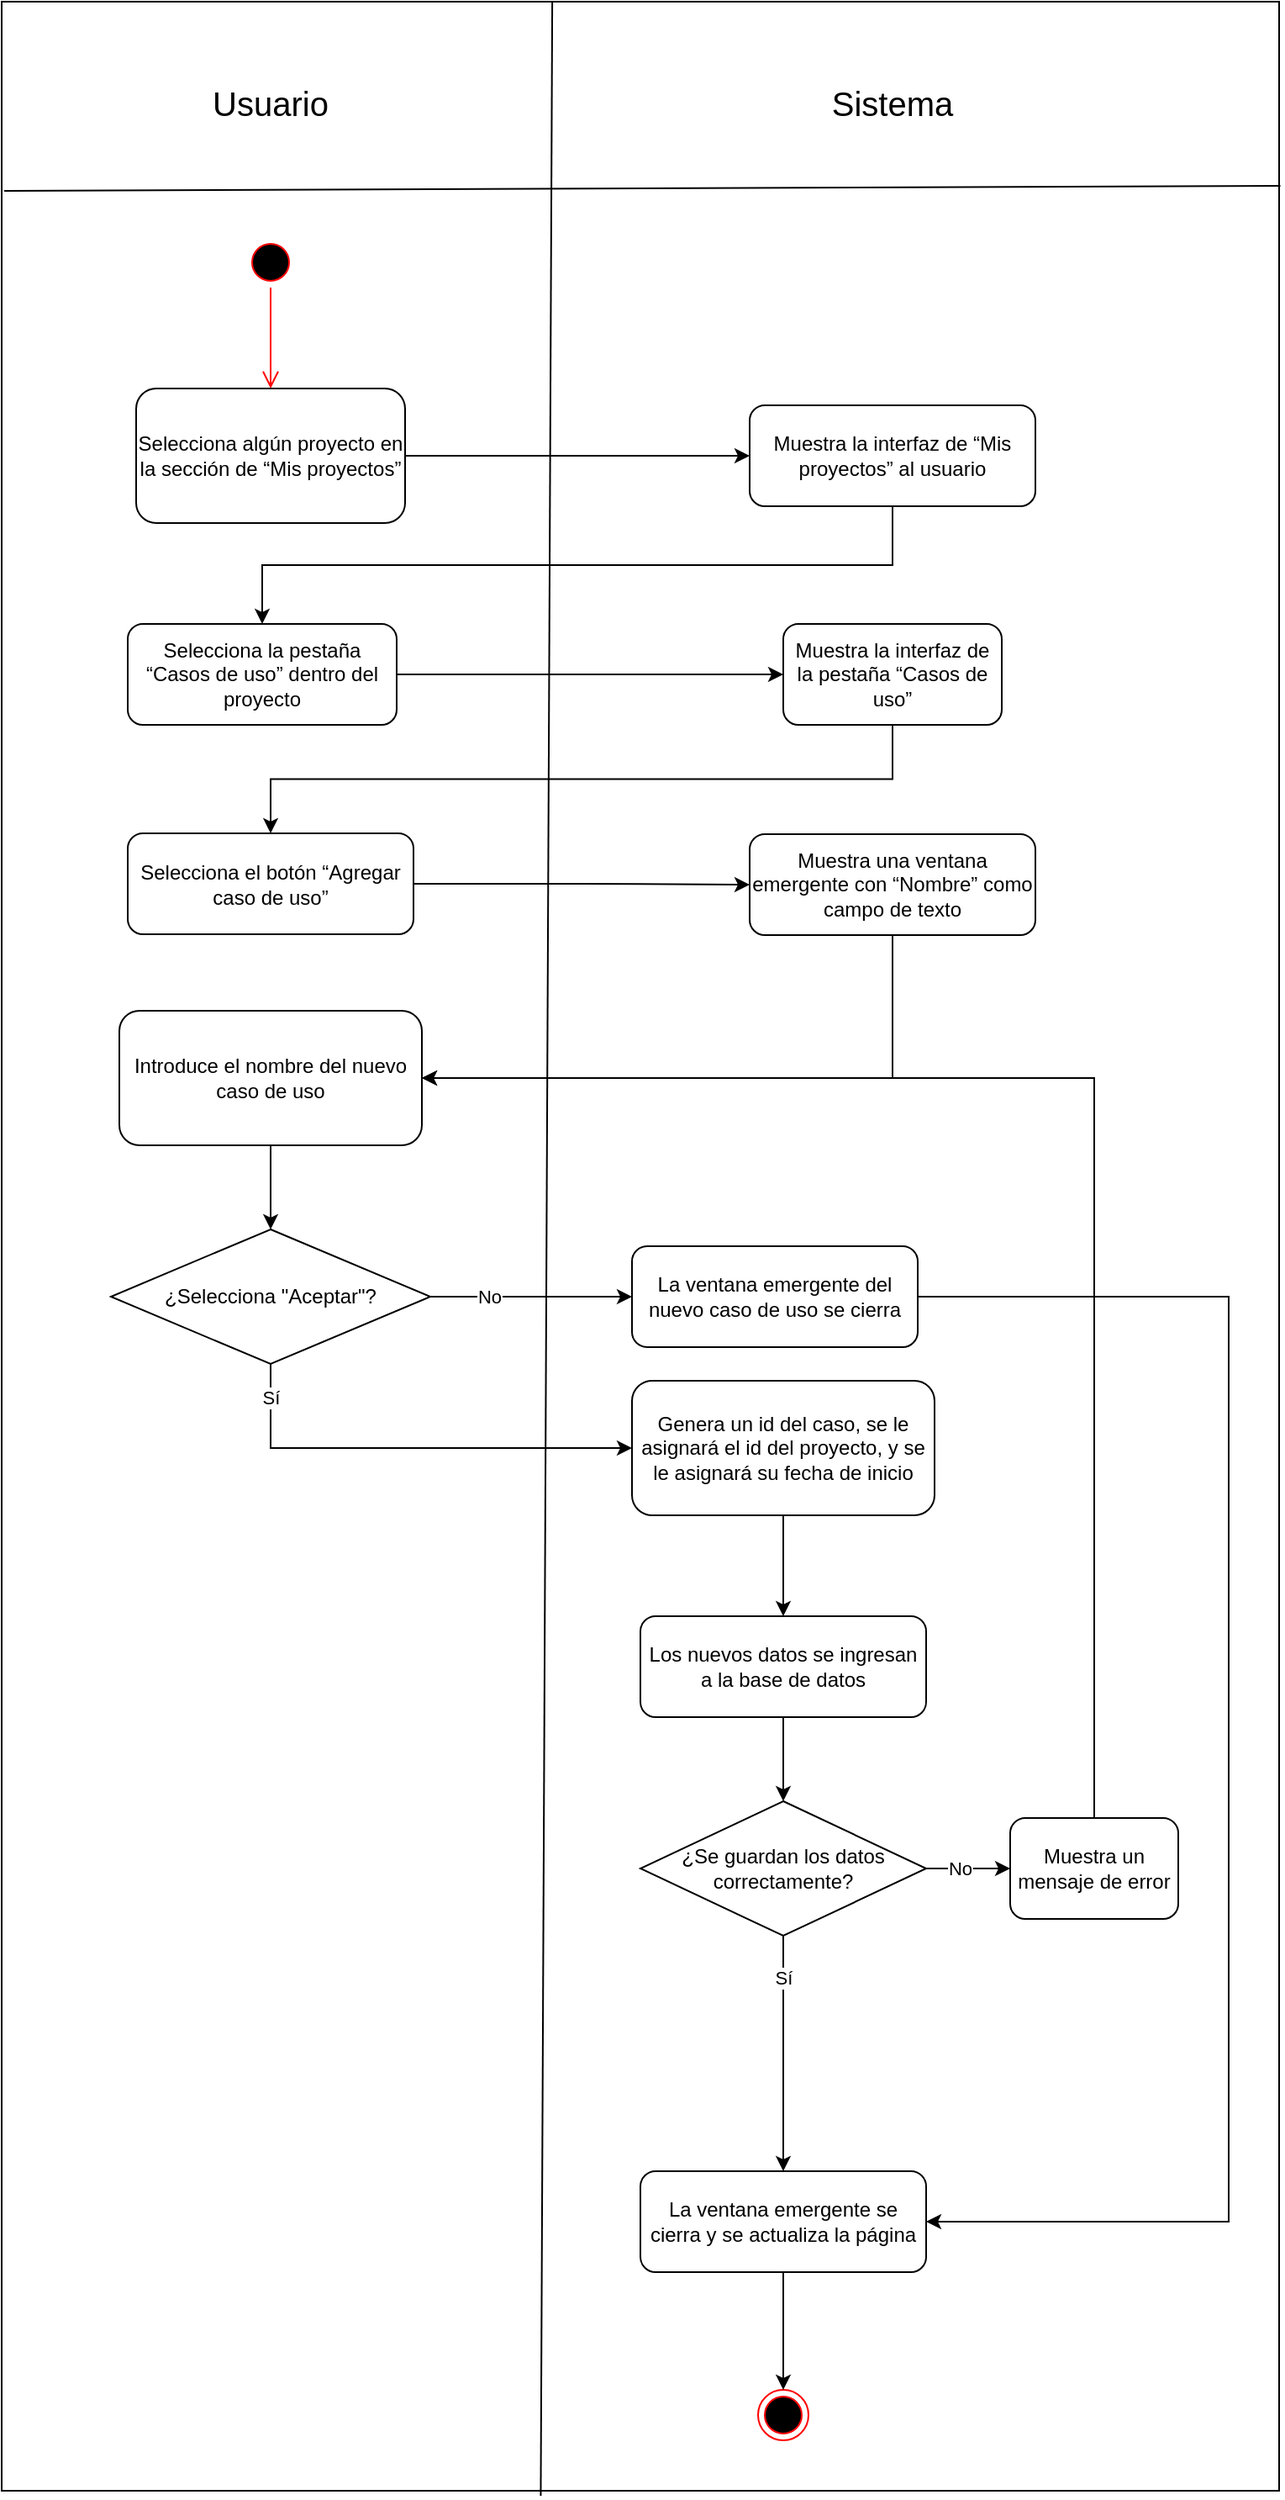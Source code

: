 <mxfile version="14.4.2" type="google"><diagram id="Nmuqh28sCO67UJ6vaAAL" name="Page-1"><mxGraphModel dx="3413" dy="1933" grid="1" gridSize="10" guides="1" tooltips="1" connect="1" arrows="1" fold="1" page="1" pageScale="1" pageWidth="827" pageHeight="1169" math="0" shadow="0"><root><mxCell id="0"/><mxCell id="1" parent="0"/><mxCell id="rofFaH6qIZLP5HfmHTlM-1" value="" style="rounded=0;whiteSpace=wrap;html=1;" parent="1" vertex="1"><mxGeometry x="33" y="30" width="760" height="1480" as="geometry"/></mxCell><mxCell id="rofFaH6qIZLP5HfmHTlM-3" value="" style="endArrow=none;html=1;entryX=1.001;entryY=0.074;entryDx=0;entryDy=0;entryPerimeter=0;exitX=0.002;exitY=0.076;exitDx=0;exitDy=0;exitPerimeter=0;" parent="1" source="rofFaH6qIZLP5HfmHTlM-1" target="rofFaH6qIZLP5HfmHTlM-1" edge="1"><mxGeometry width="50" height="50" relative="1" as="geometry"><mxPoint x="333" y="210" as="sourcePoint"/><mxPoint x="383" y="160" as="targetPoint"/></mxGeometry></mxCell><mxCell id="rofFaH6qIZLP5HfmHTlM-6" value="" style="endArrow=none;html=1;exitX=0.431;exitY=0;exitDx=0;exitDy=0;entryX=0.422;entryY=1.002;entryDx=0;entryDy=0;entryPerimeter=0;exitPerimeter=0;" parent="1" source="rofFaH6qIZLP5HfmHTlM-1" target="rofFaH6qIZLP5HfmHTlM-1" edge="1"><mxGeometry width="50" height="50" relative="1" as="geometry"><mxPoint x="473" y="250" as="sourcePoint"/><mxPoint x="373" y="150" as="targetPoint"/></mxGeometry></mxCell><mxCell id="rofFaH6qIZLP5HfmHTlM-7" value="Usuario" style="text;html=1;strokeColor=none;fillColor=none;align=center;verticalAlign=middle;whiteSpace=wrap;rounded=0;fontSize=20;" parent="1" vertex="1"><mxGeometry x="113" y="80" width="160" height="20" as="geometry"/></mxCell><mxCell id="rofFaH6qIZLP5HfmHTlM-8" value="Sistema" style="text;html=1;strokeColor=none;fillColor=none;align=center;verticalAlign=middle;whiteSpace=wrap;rounded=0;fontSize=20;" parent="1" vertex="1"><mxGeometry x="503" y="80" width="120" height="20" as="geometry"/></mxCell><mxCell id="rofFaH6qIZLP5HfmHTlM-9" value="" style="ellipse;html=1;shape=startState;fillColor=#000000;strokeColor=#ff0000;fontSize=20;" parent="1" vertex="1"><mxGeometry x="178" y="170" width="30" height="30" as="geometry"/></mxCell><mxCell id="rofFaH6qIZLP5HfmHTlM-10" value="" style="edgeStyle=orthogonalEdgeStyle;html=1;verticalAlign=bottom;endArrow=open;endSize=8;strokeColor=#ff0000;fontSize=20;" parent="1" source="rofFaH6qIZLP5HfmHTlM-9" edge="1"><mxGeometry relative="1" as="geometry"><mxPoint x="193" y="260" as="targetPoint"/></mxGeometry></mxCell><mxCell id="-0KyjgT3p1hdpuEfDiNd-9" style="edgeStyle=orthogonalEdgeStyle;rounded=0;orthogonalLoop=1;jettySize=auto;html=1;exitX=1;exitY=0.5;exitDx=0;exitDy=0;entryX=0;entryY=0.5;entryDx=0;entryDy=0;" edge="1" parent="1" source="rofFaH6qIZLP5HfmHTlM-12" target="rofFaH6qIZLP5HfmHTlM-14"><mxGeometry relative="1" as="geometry"/></mxCell><mxCell id="rofFaH6qIZLP5HfmHTlM-12" value="Selecciona algún proyecto en la sección de “Mis proyectos”" style="rounded=1;whiteSpace=wrap;html=1;fontSize=12;" parent="1" vertex="1"><mxGeometry x="113" y="260" width="160" height="80" as="geometry"/></mxCell><mxCell id="-0KyjgT3p1hdpuEfDiNd-11" style="edgeStyle=orthogonalEdgeStyle;rounded=0;orthogonalLoop=1;jettySize=auto;html=1;exitX=1;exitY=0.5;exitDx=0;exitDy=0;entryX=0;entryY=0.5;entryDx=0;entryDy=0;" edge="1" parent="1" source="rofFaH6qIZLP5HfmHTlM-13" target="rofFaH6qIZLP5HfmHTlM-20"><mxGeometry relative="1" as="geometry"/></mxCell><mxCell id="rofFaH6qIZLP5HfmHTlM-13" value="Selecciona la pestaña “Casos de uso” dentro del proyecto" style="rounded=1;whiteSpace=wrap;html=1;fontSize=12;" parent="1" vertex="1"><mxGeometry x="108" y="400" width="160" height="60" as="geometry"/></mxCell><mxCell id="-0KyjgT3p1hdpuEfDiNd-10" style="edgeStyle=orthogonalEdgeStyle;rounded=0;orthogonalLoop=1;jettySize=auto;html=1;exitX=0.5;exitY=1;exitDx=0;exitDy=0;entryX=0.5;entryY=0;entryDx=0;entryDy=0;" edge="1" parent="1" source="rofFaH6qIZLP5HfmHTlM-14" target="rofFaH6qIZLP5HfmHTlM-13"><mxGeometry relative="1" as="geometry"/></mxCell><mxCell id="rofFaH6qIZLP5HfmHTlM-14" value="Muestra la interfaz de “Mis proyectos” al usuario" style="rounded=1;whiteSpace=wrap;html=1;fontSize=12;" parent="1" vertex="1"><mxGeometry x="478" y="270" width="170" height="60" as="geometry"/></mxCell><mxCell id="-0KyjgT3p1hdpuEfDiNd-13" style="edgeStyle=orthogonalEdgeStyle;rounded=0;orthogonalLoop=1;jettySize=auto;html=1;exitX=1;exitY=0.5;exitDx=0;exitDy=0;entryX=0;entryY=0.5;entryDx=0;entryDy=0;" edge="1" parent="1" source="rofFaH6qIZLP5HfmHTlM-17" target="rofFaH6qIZLP5HfmHTlM-22"><mxGeometry relative="1" as="geometry"/></mxCell><mxCell id="rofFaH6qIZLP5HfmHTlM-17" value="Selecciona el botón “Agregar caso de uso”" style="rounded=1;whiteSpace=wrap;html=1;fontSize=12;" parent="1" vertex="1"><mxGeometry x="108" y="524.5" width="170" height="60" as="geometry"/></mxCell><mxCell id="-0KyjgT3p1hdpuEfDiNd-18" style="edgeStyle=orthogonalEdgeStyle;rounded=0;orthogonalLoop=1;jettySize=auto;html=1;exitX=1;exitY=0.5;exitDx=0;exitDy=0;entryX=1;entryY=0.5;entryDx=0;entryDy=0;" edge="1" parent="1" source="rofFaH6qIZLP5HfmHTlM-19" target="-0KyjgT3p1hdpuEfDiNd-4"><mxGeometry relative="1" as="geometry"><Array as="points"><mxPoint x="763" y="800"/><mxPoint x="763" y="1350"/></Array></mxGeometry></mxCell><mxCell id="rofFaH6qIZLP5HfmHTlM-19" value="La ventana emergente del nuevo caso de uso se cierra" style="rounded=1;whiteSpace=wrap;html=1;fontSize=12;" parent="1" vertex="1"><mxGeometry x="408" y="770" width="170" height="60" as="geometry"/></mxCell><mxCell id="-0KyjgT3p1hdpuEfDiNd-12" style="edgeStyle=orthogonalEdgeStyle;rounded=0;orthogonalLoop=1;jettySize=auto;html=1;exitX=0.5;exitY=1;exitDx=0;exitDy=0;entryX=0.5;entryY=0;entryDx=0;entryDy=0;" edge="1" parent="1" source="rofFaH6qIZLP5HfmHTlM-20" target="rofFaH6qIZLP5HfmHTlM-17"><mxGeometry relative="1" as="geometry"/></mxCell><mxCell id="rofFaH6qIZLP5HfmHTlM-20" value="Muestra la interfaz de la pestaña “Casos de uso”" style="rounded=1;whiteSpace=wrap;html=1;fontSize=12;" parent="1" vertex="1"><mxGeometry x="498" y="400" width="130" height="60" as="geometry"/></mxCell><mxCell id="rofFaH6qIZLP5HfmHTlM-21" value="" style="ellipse;html=1;shape=endState;fillColor=#000000;strokeColor=#ff0000;fontSize=12;" parent="1" vertex="1"><mxGeometry x="483" y="1450" width="30" height="30" as="geometry"/></mxCell><mxCell id="-0KyjgT3p1hdpuEfDiNd-14" style="edgeStyle=orthogonalEdgeStyle;rounded=0;orthogonalLoop=1;jettySize=auto;html=1;exitX=0.5;exitY=1;exitDx=0;exitDy=0;entryX=1;entryY=0.5;entryDx=0;entryDy=0;" edge="1" parent="1" source="rofFaH6qIZLP5HfmHTlM-22" target="-0KyjgT3p1hdpuEfDiNd-8"><mxGeometry relative="1" as="geometry"/></mxCell><mxCell id="rofFaH6qIZLP5HfmHTlM-22" value="Muestra una ventana emergente con “Nombre” como campo de texto" style="rounded=1;whiteSpace=wrap;html=1;fontSize=12;" parent="1" vertex="1"><mxGeometry x="478" y="525" width="170" height="60" as="geometry"/></mxCell><mxCell id="-0KyjgT3p1hdpuEfDiNd-16" style="edgeStyle=orthogonalEdgeStyle;rounded=0;orthogonalLoop=1;jettySize=auto;html=1;exitX=1;exitY=0.5;exitDx=0;exitDy=0;entryX=0;entryY=0.5;entryDx=0;entryDy=0;" edge="1" parent="1" source="-0KyjgT3p1hdpuEfDiNd-1" target="rofFaH6qIZLP5HfmHTlM-19"><mxGeometry relative="1" as="geometry"/></mxCell><mxCell id="-0KyjgT3p1hdpuEfDiNd-17" value="No" style="edgeLabel;html=1;align=center;verticalAlign=middle;resizable=0;points=[];" vertex="1" connectable="0" parent="-0KyjgT3p1hdpuEfDiNd-16"><mxGeometry x="-0.714" y="-2" relative="1" as="geometry"><mxPoint x="17.5" y="-2" as="offset"/></mxGeometry></mxCell><mxCell id="-0KyjgT3p1hdpuEfDiNd-19" style="edgeStyle=orthogonalEdgeStyle;rounded=0;orthogonalLoop=1;jettySize=auto;html=1;exitX=0.5;exitY=1;exitDx=0;exitDy=0;entryX=0;entryY=0.5;entryDx=0;entryDy=0;" edge="1" parent="1" source="-0KyjgT3p1hdpuEfDiNd-1" target="-0KyjgT3p1hdpuEfDiNd-2"><mxGeometry relative="1" as="geometry"/></mxCell><mxCell id="-0KyjgT3p1hdpuEfDiNd-20" value="Sí" style="edgeLabel;html=1;align=center;verticalAlign=middle;resizable=0;points=[];" vertex="1" connectable="0" parent="-0KyjgT3p1hdpuEfDiNd-19"><mxGeometry x="-0.294" y="-1" relative="1" as="geometry"><mxPoint x="-43.33" y="-31" as="offset"/></mxGeometry></mxCell><mxCell id="-0KyjgT3p1hdpuEfDiNd-1" value="¿Selecciona &quot;Aceptar&quot;?" style="rhombus;whiteSpace=wrap;html=1;" vertex="1" parent="1"><mxGeometry x="98" y="760" width="190" height="80" as="geometry"/></mxCell><mxCell id="-0KyjgT3p1hdpuEfDiNd-21" style="edgeStyle=orthogonalEdgeStyle;rounded=0;orthogonalLoop=1;jettySize=auto;html=1;exitX=0.5;exitY=1;exitDx=0;exitDy=0;entryX=0.5;entryY=0;entryDx=0;entryDy=0;" edge="1" parent="1" source="-0KyjgT3p1hdpuEfDiNd-2" target="-0KyjgT3p1hdpuEfDiNd-3"><mxGeometry relative="1" as="geometry"/></mxCell><mxCell id="-0KyjgT3p1hdpuEfDiNd-2" value="Genera un id del caso, se le asignará el id del proyecto, y se le asignará su fecha de inicio" style="rounded=1;whiteSpace=wrap;html=1;fontSize=12;" vertex="1" parent="1"><mxGeometry x="408" y="850" width="180" height="80" as="geometry"/></mxCell><mxCell id="-0KyjgT3p1hdpuEfDiNd-22" style="edgeStyle=orthogonalEdgeStyle;rounded=0;orthogonalLoop=1;jettySize=auto;html=1;exitX=0.5;exitY=1;exitDx=0;exitDy=0;entryX=0.5;entryY=0;entryDx=0;entryDy=0;" edge="1" parent="1" source="-0KyjgT3p1hdpuEfDiNd-3" target="-0KyjgT3p1hdpuEfDiNd-6"><mxGeometry relative="1" as="geometry"/></mxCell><mxCell id="-0KyjgT3p1hdpuEfDiNd-3" value="Los nuevos datos se ingresan a la base de datos" style="rounded=1;whiteSpace=wrap;html=1;fontSize=12;" vertex="1" parent="1"><mxGeometry x="413" y="990" width="170" height="60" as="geometry"/></mxCell><mxCell id="-0KyjgT3p1hdpuEfDiNd-32" style="edgeStyle=orthogonalEdgeStyle;rounded=0;orthogonalLoop=1;jettySize=auto;html=1;exitX=0.5;exitY=1;exitDx=0;exitDy=0;entryX=0.5;entryY=0;entryDx=0;entryDy=0;" edge="1" parent="1" source="-0KyjgT3p1hdpuEfDiNd-4" target="rofFaH6qIZLP5HfmHTlM-21"><mxGeometry relative="1" as="geometry"/></mxCell><mxCell id="-0KyjgT3p1hdpuEfDiNd-4" value="La ventana emergente se cierra y se actualiza la página" style="rounded=1;whiteSpace=wrap;html=1;fontSize=12;" vertex="1" parent="1"><mxGeometry x="413" y="1320" width="170" height="60" as="geometry"/></mxCell><mxCell id="-0KyjgT3p1hdpuEfDiNd-27" style="edgeStyle=orthogonalEdgeStyle;rounded=0;orthogonalLoop=1;jettySize=auto;html=1;exitX=0.5;exitY=0;exitDx=0;exitDy=0;entryX=1;entryY=0.5;entryDx=0;entryDy=0;" edge="1" parent="1" source="-0KyjgT3p1hdpuEfDiNd-5" target="-0KyjgT3p1hdpuEfDiNd-8"><mxGeometry relative="1" as="geometry"/></mxCell><mxCell id="-0KyjgT3p1hdpuEfDiNd-5" value="Muestra un mensaje de error" style="rounded=1;whiteSpace=wrap;html=1;fontSize=12;" vertex="1" parent="1"><mxGeometry x="633" y="1110" width="100" height="60" as="geometry"/></mxCell><mxCell id="-0KyjgT3p1hdpuEfDiNd-28" style="edgeStyle=orthogonalEdgeStyle;rounded=0;orthogonalLoop=1;jettySize=auto;html=1;exitX=0.5;exitY=1;exitDx=0;exitDy=0;entryX=0.5;entryY=0;entryDx=0;entryDy=0;" edge="1" parent="1" source="-0KyjgT3p1hdpuEfDiNd-6" target="-0KyjgT3p1hdpuEfDiNd-4"><mxGeometry relative="1" as="geometry"/></mxCell><mxCell id="-0KyjgT3p1hdpuEfDiNd-31" value="Sí" style="edgeLabel;html=1;align=center;verticalAlign=middle;resizable=0;points=[];" vertex="1" connectable="0" parent="-0KyjgT3p1hdpuEfDiNd-28"><mxGeometry x="-0.641" relative="1" as="geometry"><mxPoint as="offset"/></mxGeometry></mxCell><mxCell id="-0KyjgT3p1hdpuEfDiNd-29" style="edgeStyle=orthogonalEdgeStyle;rounded=0;orthogonalLoop=1;jettySize=auto;html=1;exitX=1;exitY=0.5;exitDx=0;exitDy=0;entryX=0;entryY=0.5;entryDx=0;entryDy=0;" edge="1" parent="1" source="-0KyjgT3p1hdpuEfDiNd-6" target="-0KyjgT3p1hdpuEfDiNd-5"><mxGeometry relative="1" as="geometry"/></mxCell><mxCell id="-0KyjgT3p1hdpuEfDiNd-30" value="No" style="edgeLabel;html=1;align=center;verticalAlign=middle;resizable=0;points=[];" vertex="1" connectable="0" parent="-0KyjgT3p1hdpuEfDiNd-29"><mxGeometry x="0.27" y="-1" relative="1" as="geometry"><mxPoint x="-12" y="-1" as="offset"/></mxGeometry></mxCell><mxCell id="-0KyjgT3p1hdpuEfDiNd-6" value="¿Se guardan los datos correctamente?" style="rhombus;whiteSpace=wrap;html=1;" vertex="1" parent="1"><mxGeometry x="413" y="1100" width="170" height="80" as="geometry"/></mxCell><mxCell id="-0KyjgT3p1hdpuEfDiNd-15" style="edgeStyle=orthogonalEdgeStyle;rounded=0;orthogonalLoop=1;jettySize=auto;html=1;exitX=0.5;exitY=1;exitDx=0;exitDy=0;entryX=0.5;entryY=0;entryDx=0;entryDy=0;" edge="1" parent="1" source="-0KyjgT3p1hdpuEfDiNd-8" target="-0KyjgT3p1hdpuEfDiNd-1"><mxGeometry relative="1" as="geometry"/></mxCell><mxCell id="-0KyjgT3p1hdpuEfDiNd-8" value="Introduce el nombre del nuevo caso de uso" style="rounded=1;whiteSpace=wrap;html=1;fontSize=12;" vertex="1" parent="1"><mxGeometry x="103" y="630" width="180" height="80" as="geometry"/></mxCell></root></mxGraphModel></diagram></mxfile>